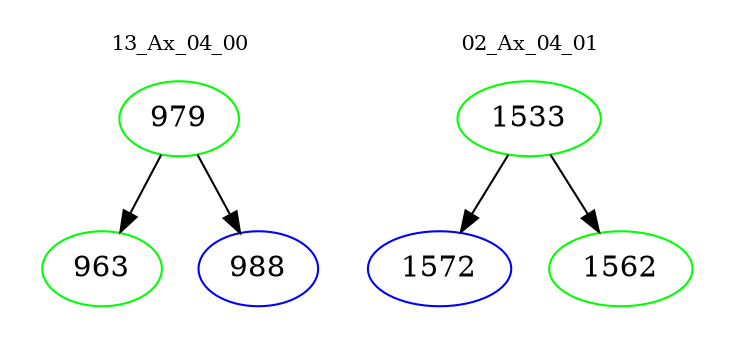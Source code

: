 digraph{
subgraph cluster_0 {
color = white
label = "13_Ax_04_00";
fontsize=10;
T0_979 [label="979", color="green"]
T0_979 -> T0_963 [color="black"]
T0_963 [label="963", color="green"]
T0_979 -> T0_988 [color="black"]
T0_988 [label="988", color="blue"]
}
subgraph cluster_1 {
color = white
label = "02_Ax_04_01";
fontsize=10;
T1_1533 [label="1533", color="green"]
T1_1533 -> T1_1572 [color="black"]
T1_1572 [label="1572", color="blue"]
T1_1533 -> T1_1562 [color="black"]
T1_1562 [label="1562", color="green"]
}
}
